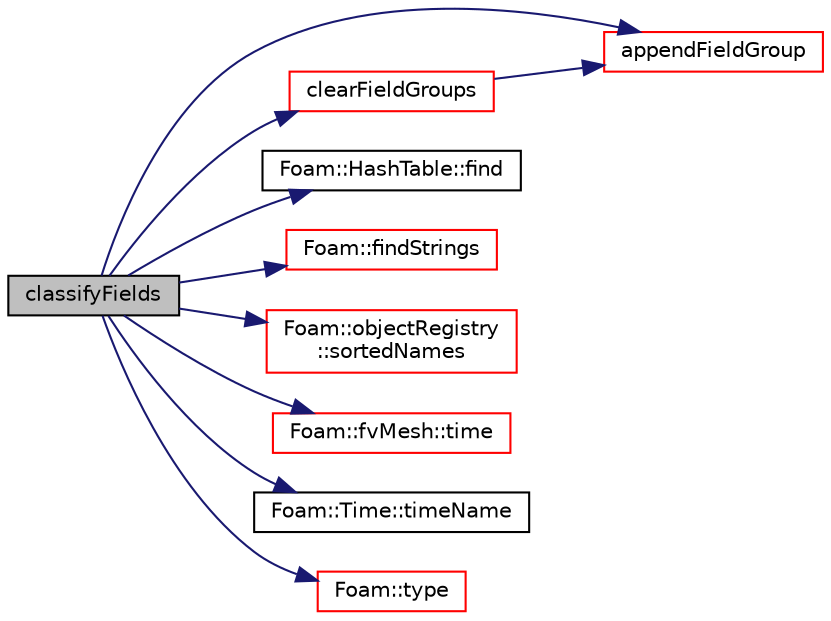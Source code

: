digraph "classifyFields"
{
  bgcolor="transparent";
  edge [fontname="Helvetica",fontsize="10",labelfontname="Helvetica",labelfontsize="10"];
  node [fontname="Helvetica",fontsize="10",shape=record];
  rankdir="LR";
  Node1 [label="classifyFields",height=0.2,width=0.4,color="black", fillcolor="grey75", style="filled", fontcolor="black"];
  Node1 -> Node2 [color="midnightblue",fontsize="10",style="solid",fontname="Helvetica"];
  Node2 [label="appendFieldGroup",height=0.2,width=0.4,color="red",URL="$a02008.html#ac643d33d4467a9bf039a7c0b5b795645",tooltip="Append fieldName to the appropriate group. "];
  Node1 -> Node3 [color="midnightblue",fontsize="10",style="solid",fontname="Helvetica"];
  Node3 [label="clearFieldGroups",height=0.2,width=0.4,color="red",URL="$a02008.html#a374e362786a62e11c9ae6b1cc504562b",tooltip="Clear old field groups. "];
  Node3 -> Node2 [color="midnightblue",fontsize="10",style="solid",fontname="Helvetica"];
  Node1 -> Node4 [color="midnightblue",fontsize="10",style="solid",fontname="Helvetica"];
  Node4 [label="Foam::HashTable::find",height=0.2,width=0.4,color="black",URL="$a00997.html#a76b2c74ebd9f33fa9f76261b027ffc11",tooltip="Find and return an iterator set at the hashedEntry. "];
  Node1 -> Node5 [color="midnightblue",fontsize="10",style="solid",fontname="Helvetica"];
  Node5 [label="Foam::findStrings",height=0.2,width=0.4,color="red",URL="$a10958.html#a24d78dbd0055269ca2a05f27a1edebff",tooltip="Return true if string matches one of the regular expressions. "];
  Node1 -> Node6 [color="midnightblue",fontsize="10",style="solid",fontname="Helvetica"];
  Node6 [label="Foam::objectRegistry\l::sortedNames",height=0.2,width=0.4,color="red",URL="$a01722.html#a1ec03641fa2e14424c78fad063e84d6d",tooltip="Return the sorted list of names of the IOobjects. "];
  Node1 -> Node7 [color="midnightblue",fontsize="10",style="solid",fontname="Helvetica"];
  Node7 [label="Foam::fvMesh::time",height=0.2,width=0.4,color="red",URL="$a00889.html#a48fcf6de2789aff6b430b5fc1a05693f",tooltip="Return the top-level database. "];
  Node1 -> Node8 [color="midnightblue",fontsize="10",style="solid",fontname="Helvetica"];
  Node8 [label="Foam::Time::timeName",height=0.2,width=0.4,color="black",URL="$a02679.html#a5ae6a110de1b22323e19a46943c7f0c1",tooltip="Return time name of given scalar time. "];
  Node1 -> Node9 [color="midnightblue",fontsize="10",style="solid",fontname="Helvetica"];
  Node9 [label="Foam::type",height=0.2,width=0.4,color="red",URL="$a10958.html#aec48583af672626378f501eb9fc32cd1",tooltip="Return the file type: DIRECTORY or FILE. "];
}
